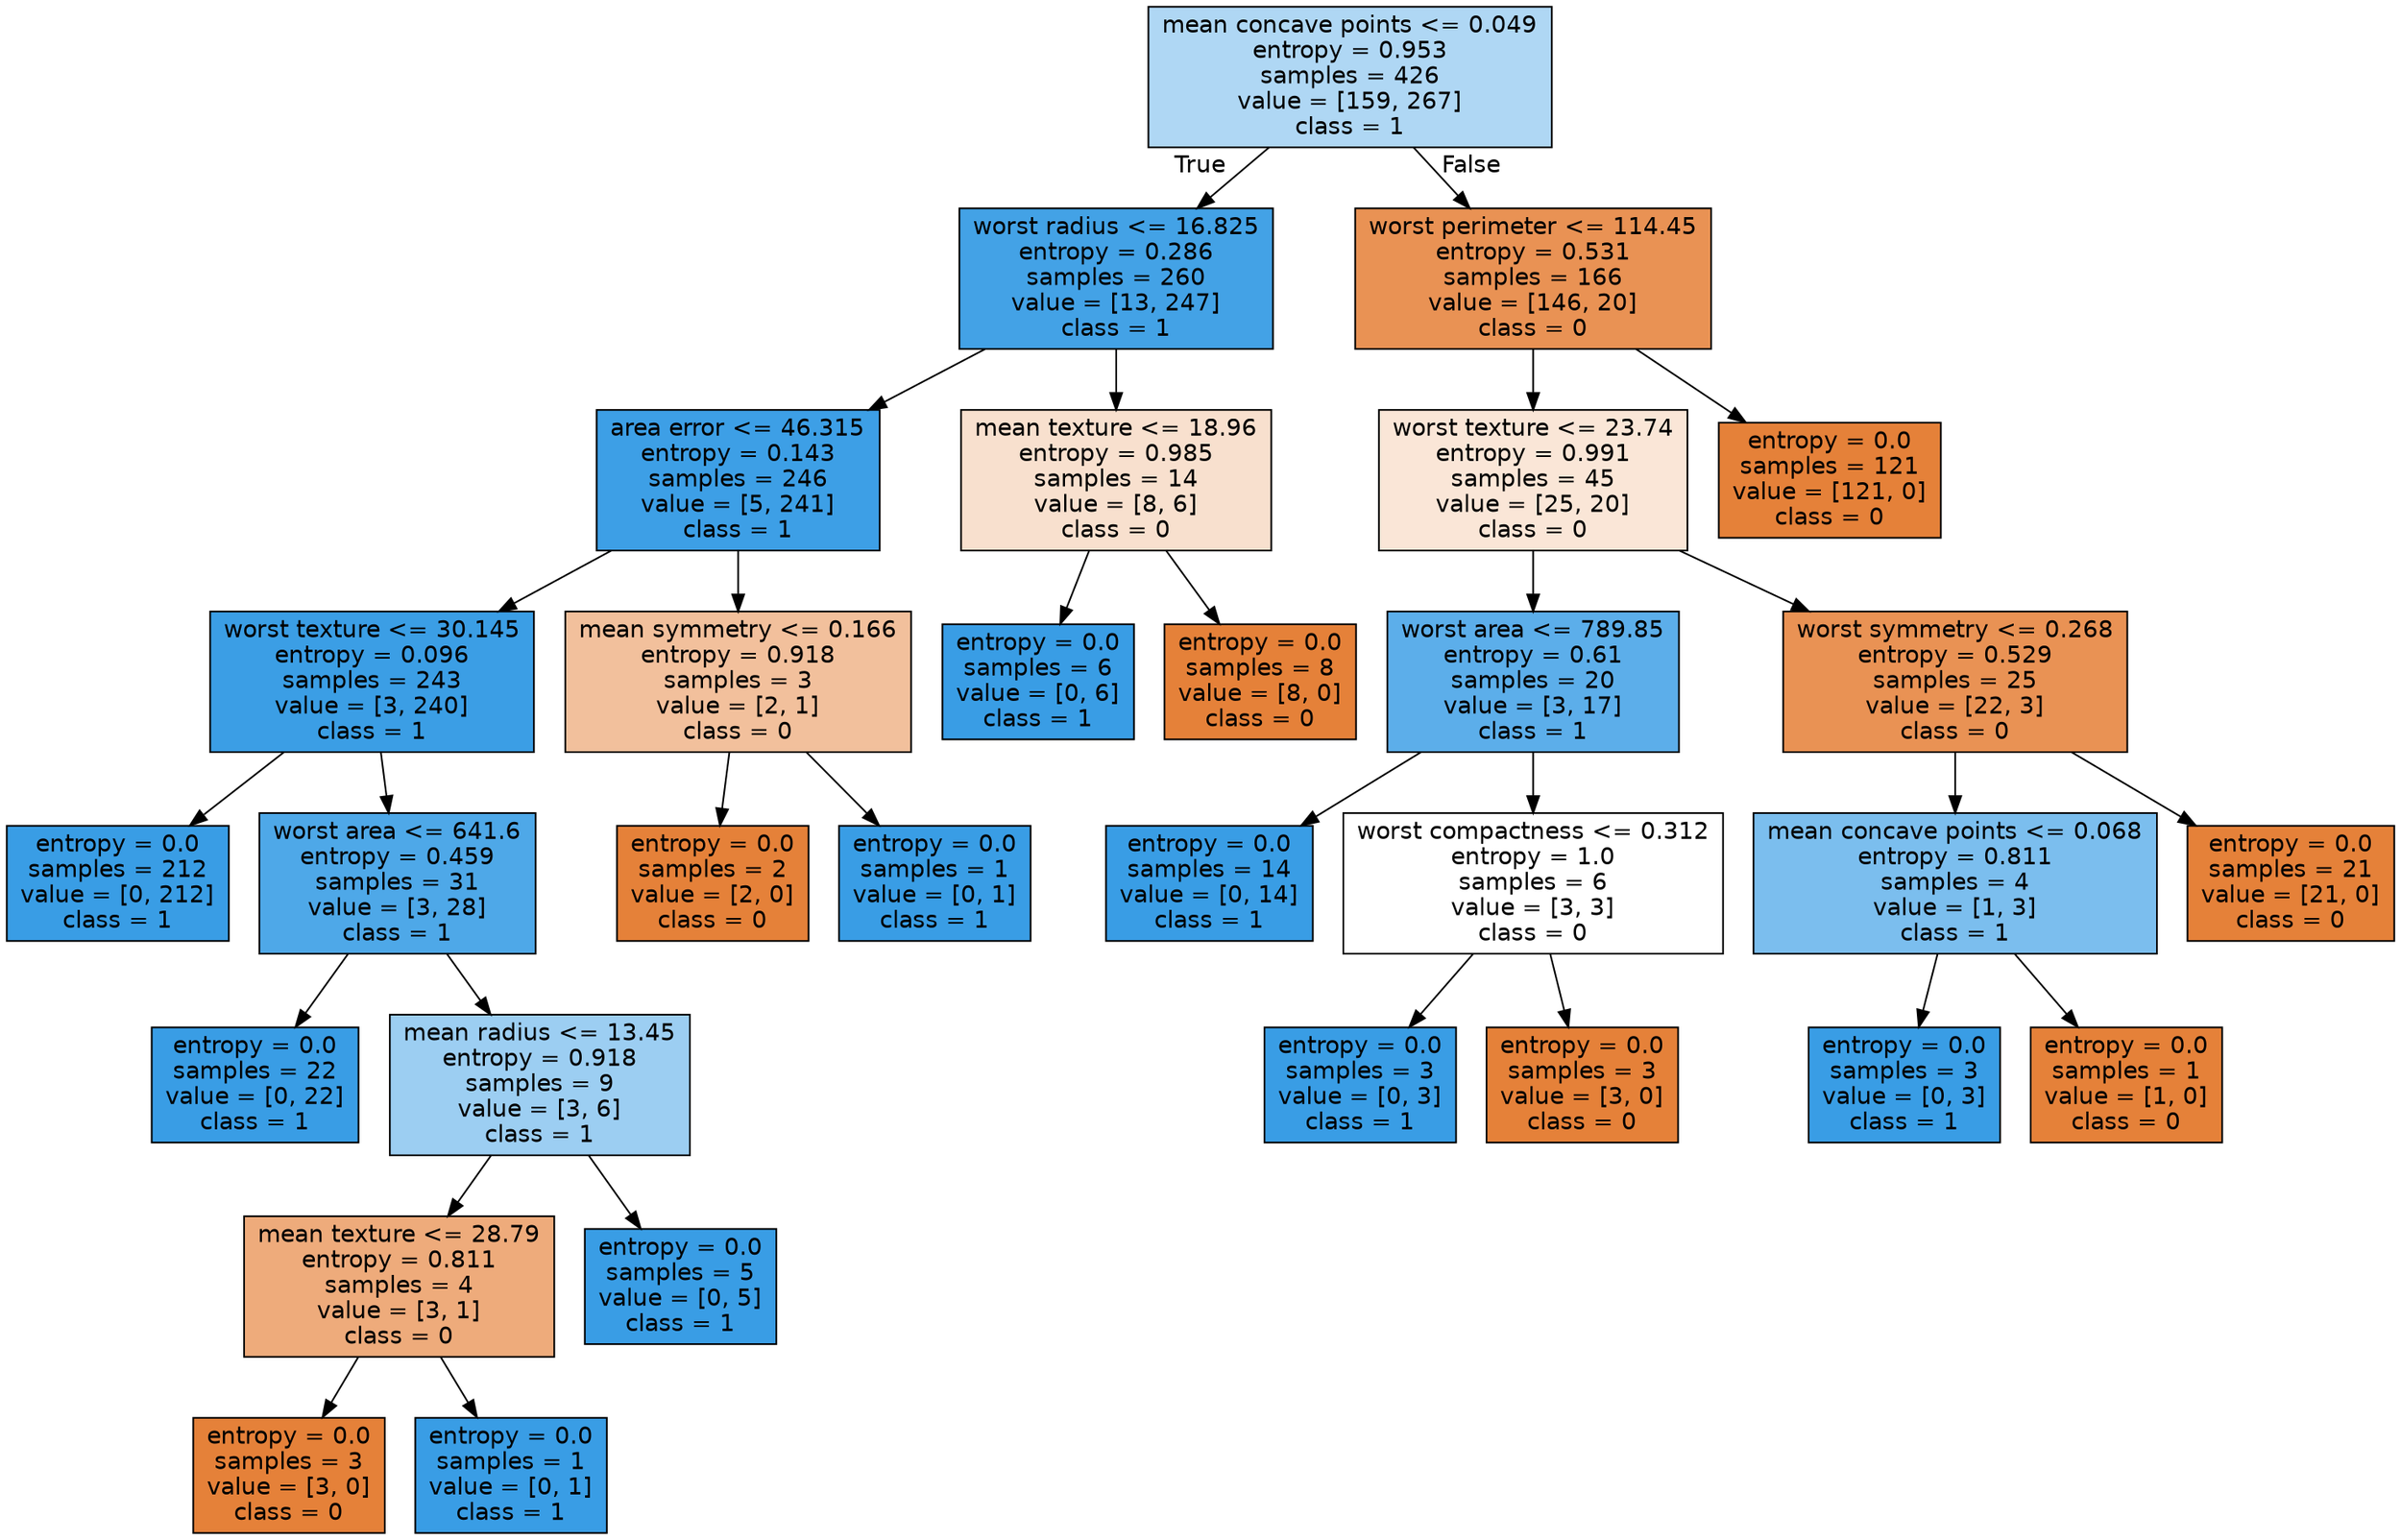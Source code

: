 digraph Tree {
node [shape=box, style="filled", color="black", fontname="helvetica"] ;
edge [fontname="helvetica"] ;
0 [label="mean concave points <= 0.049\nentropy = 0.953\nsamples = 426\nvalue = [159, 267]\nclass = 1", fillcolor="#afd7f4"] ;
1 [label="worst radius <= 16.825\nentropy = 0.286\nsamples = 260\nvalue = [13, 247]\nclass = 1", fillcolor="#43a2e6"] ;
0 -> 1 [labeldistance=2.5, labelangle=45, headlabel="True"] ;
2 [label="area error <= 46.315\nentropy = 0.143\nsamples = 246\nvalue = [5, 241]\nclass = 1", fillcolor="#3d9fe6"] ;
1 -> 2 ;
3 [label="worst texture <= 30.145\nentropy = 0.096\nsamples = 243\nvalue = [3, 240]\nclass = 1", fillcolor="#3b9ee5"] ;
2 -> 3 ;
4 [label="entropy = 0.0\nsamples = 212\nvalue = [0, 212]\nclass = 1", fillcolor="#399de5"] ;
3 -> 4 ;
5 [label="worst area <= 641.6\nentropy = 0.459\nsamples = 31\nvalue = [3, 28]\nclass = 1", fillcolor="#4ea8e8"] ;
3 -> 5 ;
6 [label="entropy = 0.0\nsamples = 22\nvalue = [0, 22]\nclass = 1", fillcolor="#399de5"] ;
5 -> 6 ;
7 [label="mean radius <= 13.45\nentropy = 0.918\nsamples = 9\nvalue = [3, 6]\nclass = 1", fillcolor="#9ccef2"] ;
5 -> 7 ;
8 [label="mean texture <= 28.79\nentropy = 0.811\nsamples = 4\nvalue = [3, 1]\nclass = 0", fillcolor="#eeab7b"] ;
7 -> 8 ;
9 [label="entropy = 0.0\nsamples = 3\nvalue = [3, 0]\nclass = 0", fillcolor="#e58139"] ;
8 -> 9 ;
10 [label="entropy = 0.0\nsamples = 1\nvalue = [0, 1]\nclass = 1", fillcolor="#399de5"] ;
8 -> 10 ;
11 [label="entropy = 0.0\nsamples = 5\nvalue = [0, 5]\nclass = 1", fillcolor="#399de5"] ;
7 -> 11 ;
12 [label="mean symmetry <= 0.166\nentropy = 0.918\nsamples = 3\nvalue = [2, 1]\nclass = 0", fillcolor="#f2c09c"] ;
2 -> 12 ;
13 [label="entropy = 0.0\nsamples = 2\nvalue = [2, 0]\nclass = 0", fillcolor="#e58139"] ;
12 -> 13 ;
14 [label="entropy = 0.0\nsamples = 1\nvalue = [0, 1]\nclass = 1", fillcolor="#399de5"] ;
12 -> 14 ;
15 [label="mean texture <= 18.96\nentropy = 0.985\nsamples = 14\nvalue = [8, 6]\nclass = 0", fillcolor="#f8e0ce"] ;
1 -> 15 ;
16 [label="entropy = 0.0\nsamples = 6\nvalue = [0, 6]\nclass = 1", fillcolor="#399de5"] ;
15 -> 16 ;
17 [label="entropy = 0.0\nsamples = 8\nvalue = [8, 0]\nclass = 0", fillcolor="#e58139"] ;
15 -> 17 ;
18 [label="worst perimeter <= 114.45\nentropy = 0.531\nsamples = 166\nvalue = [146, 20]\nclass = 0", fillcolor="#e99254"] ;
0 -> 18 [labeldistance=2.5, labelangle=-45, headlabel="False"] ;
19 [label="worst texture <= 23.74\nentropy = 0.991\nsamples = 45\nvalue = [25, 20]\nclass = 0", fillcolor="#fae6d7"] ;
18 -> 19 ;
20 [label="worst area <= 789.85\nentropy = 0.61\nsamples = 20\nvalue = [3, 17]\nclass = 1", fillcolor="#5caeea"] ;
19 -> 20 ;
21 [label="entropy = 0.0\nsamples = 14\nvalue = [0, 14]\nclass = 1", fillcolor="#399de5"] ;
20 -> 21 ;
22 [label="worst compactness <= 0.312\nentropy = 1.0\nsamples = 6\nvalue = [3, 3]\nclass = 0", fillcolor="#ffffff"] ;
20 -> 22 ;
23 [label="entropy = 0.0\nsamples = 3\nvalue = [0, 3]\nclass = 1", fillcolor="#399de5"] ;
22 -> 23 ;
24 [label="entropy = 0.0\nsamples = 3\nvalue = [3, 0]\nclass = 0", fillcolor="#e58139"] ;
22 -> 24 ;
25 [label="worst symmetry <= 0.268\nentropy = 0.529\nsamples = 25\nvalue = [22, 3]\nclass = 0", fillcolor="#e99254"] ;
19 -> 25 ;
26 [label="mean concave points <= 0.068\nentropy = 0.811\nsamples = 4\nvalue = [1, 3]\nclass = 1", fillcolor="#7bbeee"] ;
25 -> 26 ;
27 [label="entropy = 0.0\nsamples = 3\nvalue = [0, 3]\nclass = 1", fillcolor="#399de5"] ;
26 -> 27 ;
28 [label="entropy = 0.0\nsamples = 1\nvalue = [1, 0]\nclass = 0", fillcolor="#e58139"] ;
26 -> 28 ;
29 [label="entropy = 0.0\nsamples = 21\nvalue = [21, 0]\nclass = 0", fillcolor="#e58139"] ;
25 -> 29 ;
30 [label="entropy = 0.0\nsamples = 121\nvalue = [121, 0]\nclass = 0", fillcolor="#e58139"] ;
18 -> 30 ;
}